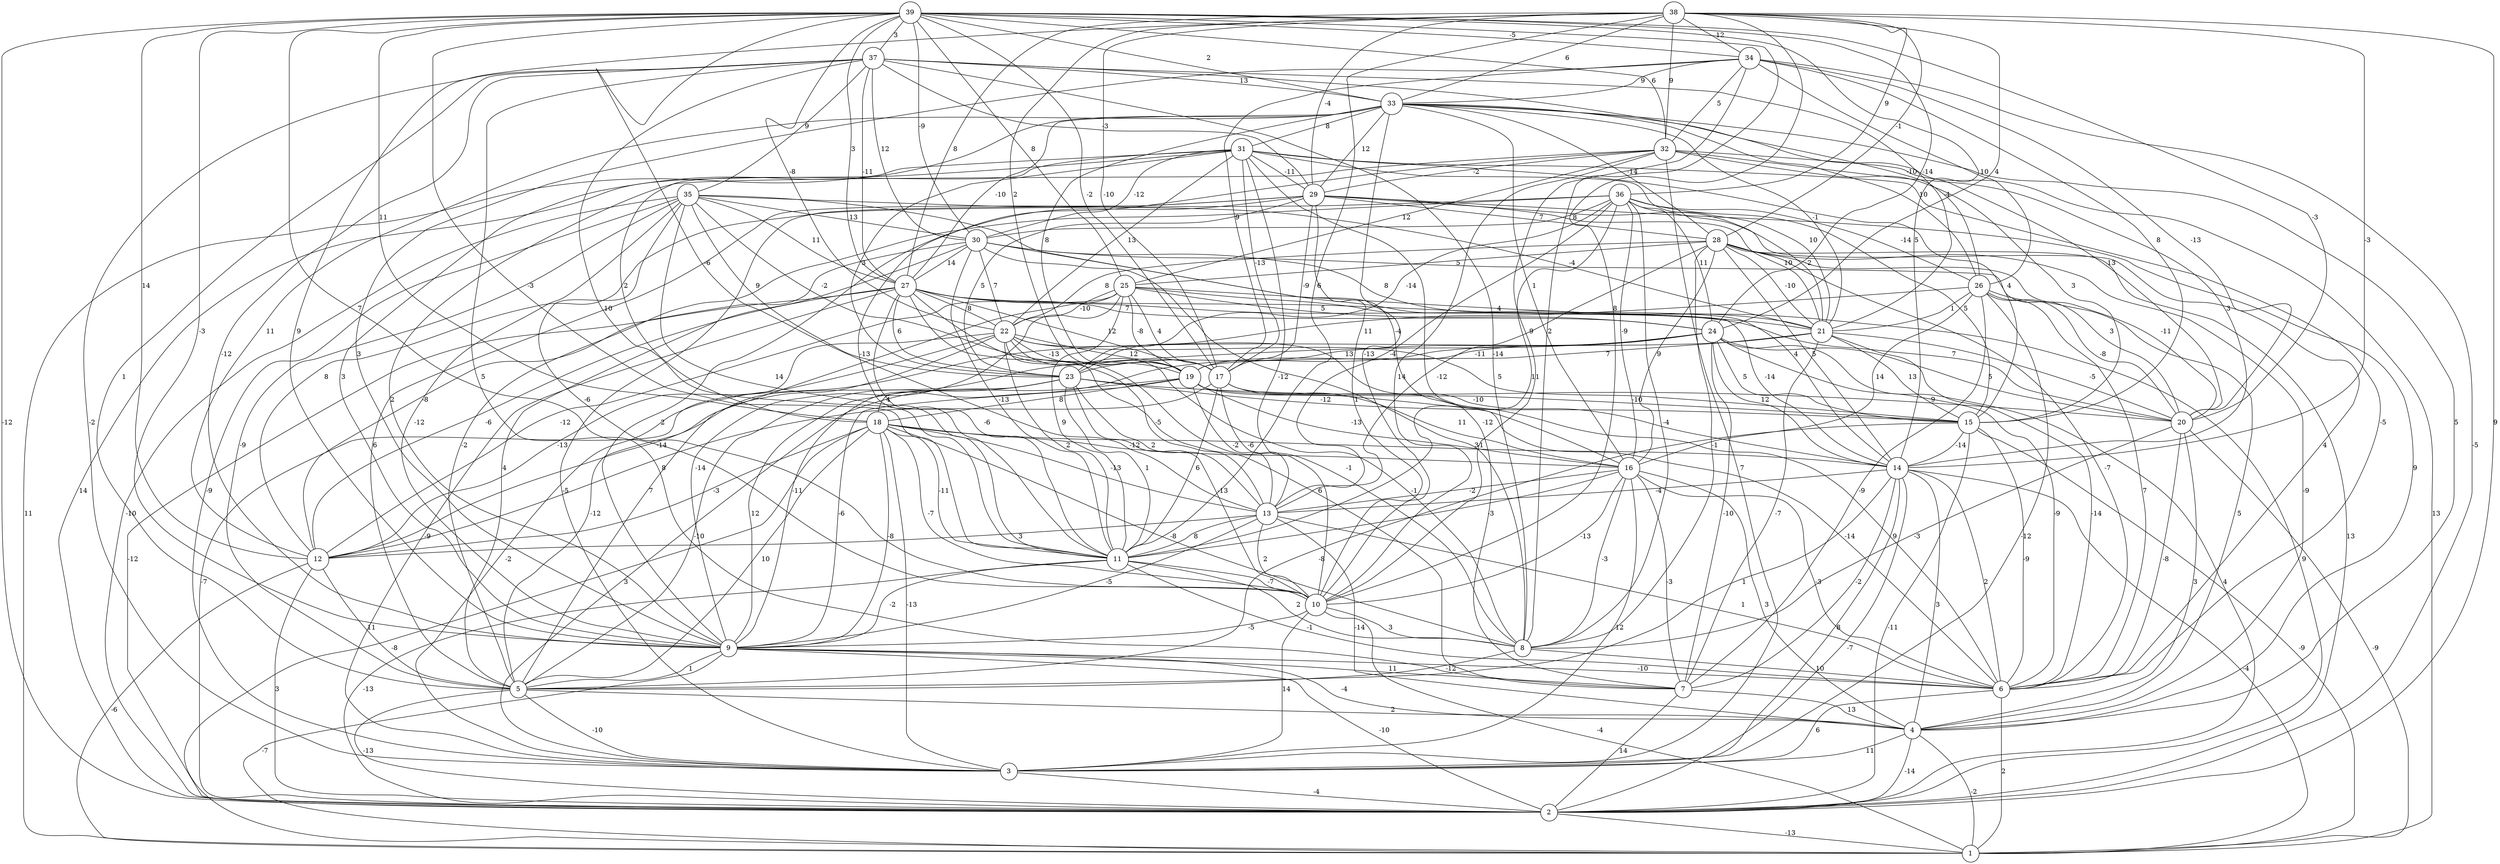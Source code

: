 graph { 
	 fontname="Helvetica,Arial,sans-serif" 
	 node [shape = circle]; 
	 39 -- 2 [label = "-12"];
	 39 -- 8 [label = "2"];
	 39 -- 9 [label = "-3"];
	 39 -- 10 [label = "7"];
	 39 -- 11 [label = "-3"];
	 39 -- 12 [label = "14"];
	 39 -- 13 [label = "-6"];
	 39 -- 14 [label = "5"];
	 39 -- 17 [label = "-2"];
	 39 -- 18 [label = "11"];
	 39 -- 20 [label = "-3"];
	 39 -- 22 [label = "-8"];
	 39 -- 24 [label = "-14"];
	 39 -- 25 [label = "8"];
	 39 -- 27 [label = "3"];
	 39 -- 30 [label = "-9"];
	 39 -- 32 [label = "6"];
	 39 -- 33 [label = "2"];
	 39 -- 34 [label = "-5"];
	 39 -- 37 [label = "3"];
	 38 -- 2 [label = "9"];
	 38 -- 9 [label = "9"];
	 38 -- 10 [label = "8"];
	 38 -- 11 [label = "6"];
	 38 -- 14 [label = "-3"];
	 38 -- 17 [label = "-10"];
	 38 -- 19 [label = "2"];
	 38 -- 24 [label = "4"];
	 38 -- 27 [label = "8"];
	 38 -- 28 [label = "-1"];
	 38 -- 29 [label = "-4"];
	 38 -- 32 [label = "9"];
	 38 -- 33 [label = "6"];
	 38 -- 34 [label = "12"];
	 38 -- 36 [label = "9"];
	 37 -- 3 [label = "-2"];
	 37 -- 5 [label = "1"];
	 37 -- 7 [label = "5"];
	 37 -- 8 [label = "-14"];
	 37 -- 9 [label = "-12"];
	 37 -- 11 [label = "10"];
	 37 -- 21 [label = "-4"];
	 37 -- 26 [label = "-10"];
	 37 -- 27 [label = "-11"];
	 37 -- 29 [label = "-3"];
	 37 -- 30 [label = "12"];
	 37 -- 33 [label = "13"];
	 37 -- 35 [label = "9"];
	 36 -- 5 [label = "-2"];
	 36 -- 8 [label = "-4"];
	 36 -- 11 [label = "11"];
	 36 -- 12 [label = "8"];
	 36 -- 13 [label = "-4"];
	 36 -- 15 [label = "5"];
	 36 -- 16 [label = "-9"];
	 36 -- 21 [label = "-2"];
	 36 -- 23 [label = "-14"];
	 36 -- 24 [label = "11"];
	 36 -- 26 [label = "-14"];
	 36 -- 30 [label = "8"];
	 35 -- 2 [label = "-10"];
	 35 -- 3 [label = "-9"];
	 35 -- 5 [label = "-9"];
	 35 -- 9 [label = "-12"];
	 35 -- 10 [label = "-6"];
	 35 -- 11 [label = "14"];
	 35 -- 16 [label = "-4"];
	 35 -- 19 [label = "-2"];
	 35 -- 21 [label = "-4"];
	 35 -- 23 [label = "9"];
	 35 -- 27 [label = "11"];
	 35 -- 30 [label = "13"];
	 34 -- 2 [label = "-5"];
	 34 -- 9 [label = "3"];
	 34 -- 10 [label = "9"];
	 34 -- 15 [label = "8"];
	 34 -- 17 [label = "9"];
	 34 -- 20 [label = "-13"];
	 34 -- 26 [label = "10"];
	 34 -- 32 [label = "5"];
	 34 -- 33 [label = "9"];
	 33 -- 4 [label = "5"];
	 33 -- 9 [label = "3"];
	 33 -- 10 [label = "-13"];
	 33 -- 12 [label = "11"];
	 33 -- 16 [label = "1"];
	 33 -- 19 [label = "8"];
	 33 -- 20 [label = "13"];
	 33 -- 21 [label = "-1"];
	 33 -- 26 [label = "10"];
	 33 -- 27 [label = "-10"];
	 33 -- 28 [label = "-14"];
	 33 -- 29 [label = "12"];
	 33 -- 31 [label = "8"];
	 32 -- 1 [label = "13"];
	 32 -- 3 [label = "7"];
	 32 -- 9 [label = "2"];
	 32 -- 10 [label = "14"];
	 32 -- 11 [label = "-13"];
	 32 -- 14 [label = "3"];
	 32 -- 15 [label = "3"];
	 32 -- 25 [label = "12"];
	 32 -- 29 [label = "-2"];
	 31 -- 1 [label = "11"];
	 31 -- 2 [label = "14"];
	 31 -- 6 [label = "-5"];
	 31 -- 7 [label = "-12"];
	 31 -- 10 [label = "-12"];
	 31 -- 15 [label = "4"];
	 31 -- 17 [label = "-13"];
	 31 -- 18 [label = "2"];
	 31 -- 21 [label = "10"];
	 31 -- 22 [label = "13"];
	 31 -- 23 [label = "3"];
	 31 -- 29 [label = "-11"];
	 31 -- 30 [label = "-12"];
	 30 -- 5 [label = "4"];
	 30 -- 8 [label = "-1"];
	 30 -- 11 [label = "-13"];
	 30 -- 12 [label = "-8"];
	 30 -- 14 [label = "4"];
	 30 -- 20 [label = "3"];
	 30 -- 21 [label = "8"];
	 30 -- 22 [label = "7"];
	 30 -- 27 [label = "14"];
	 29 -- 3 [label = "-5"];
	 29 -- 4 [label = "9"];
	 29 -- 5 [label = "6"];
	 29 -- 6 [label = "4"];
	 29 -- 9 [label = "2"];
	 29 -- 10 [label = "1"];
	 29 -- 17 [label = "-9"];
	 29 -- 21 [label = "10"];
	 29 -- 23 [label = "5"];
	 29 -- 28 [label = "7"];
	 28 -- 2 [label = "13"];
	 28 -- 4 [label = "-9"];
	 28 -- 6 [label = "-7"];
	 28 -- 8 [label = "-1"];
	 28 -- 13 [label = "-12"];
	 28 -- 14 [label = "5"];
	 28 -- 16 [label = "9"];
	 28 -- 20 [label = "-11"];
	 28 -- 21 [label = "-10"];
	 28 -- 22 [label = "8"];
	 28 -- 25 [label = "5"];
	 27 -- 2 [label = "-12"];
	 27 -- 3 [label = "-9"];
	 27 -- 7 [label = "6"];
	 27 -- 8 [label = "-1"];
	 27 -- 11 [label = "-6"];
	 27 -- 12 [label = "-6"];
	 27 -- 17 [label = "12"];
	 27 -- 20 [label = "7"];
	 27 -- 21 [label = "4"];
	 27 -- 22 [label = "8"];
	 27 -- 23 [label = "6"];
	 27 -- 24 [label = "7"];
	 26 -- 3 [label = "-12"];
	 26 -- 4 [label = "5"];
	 26 -- 6 [label = "7"];
	 26 -- 7 [label = "-9"];
	 26 -- 16 [label = "14"];
	 26 -- 20 [label = "-8"];
	 26 -- 21 [label = "1"];
	 26 -- 23 [label = "11"];
	 25 -- 2 [label = "9"];
	 25 -- 5 [label = "7"];
	 25 -- 9 [label = "-14"];
	 25 -- 11 [label = "9"];
	 25 -- 12 [label = "-12"];
	 25 -- 14 [label = "-14"];
	 25 -- 17 [label = "4"];
	 25 -- 19 [label = "-8"];
	 25 -- 22 [label = "-10"];
	 25 -- 24 [label = "5"];
	 24 -- 2 [label = "4"];
	 24 -- 6 [label = "-9"];
	 24 -- 7 [label = "-10"];
	 24 -- 9 [label = "-11"];
	 24 -- 12 [label = "-14"];
	 24 -- 14 [label = "12"];
	 24 -- 15 [label = "5"];
	 24 -- 19 [label = "-11"];
	 24 -- 20 [label = "5"];
	 24 -- 23 [label = "13"];
	 23 -- 5 [label = "-10"];
	 23 -- 9 [label = "12"];
	 23 -- 10 [label = "-13"];
	 23 -- 11 [label = "1"];
	 23 -- 13 [label = "2"];
	 23 -- 15 [label = "-12"];
	 23 -- 18 [label = "4"];
	 23 -- 20 [label = "9"];
	 22 -- 3 [label = "-2"];
	 22 -- 5 [label = "-12"];
	 22 -- 8 [label = "-1"];
	 22 -- 11 [label = "2"];
	 22 -- 12 [label = "-13"];
	 22 -- 13 [label = "-5"];
	 22 -- 14 [label = "-10"];
	 22 -- 15 [label = "5"];
	 22 -- 17 [label = "12"];
	 22 -- 19 [label = "-13"];
	 21 -- 2 [label = "-7"];
	 21 -- 6 [label = "-14"];
	 21 -- 7 [label = "-7"];
	 21 -- 15 [label = "13"];
	 21 -- 19 [label = "7"];
	 21 -- 20 [label = "-5"];
	 20 -- 1 [label = "-9"];
	 20 -- 4 [label = "3"];
	 20 -- 6 [label = "-8"];
	 20 -- 8 [label = "-3"];
	 19 -- 3 [label = "3"];
	 19 -- 6 [label = "-14"];
	 19 -- 9 [label = "-6"];
	 19 -- 13 [label = "-2"];
	 19 -- 15 [label = "-10"];
	 19 -- 16 [label = "-13"];
	 19 -- 18 [label = "8"];
	 18 -- 1 [label = "-8"];
	 18 -- 3 [label = "-13"];
	 18 -- 5 [label = "10"];
	 18 -- 8 [label = "-8"];
	 18 -- 9 [label = "-8"];
	 18 -- 10 [label = "-7"];
	 18 -- 11 [label = "-11"];
	 18 -- 12 [label = "-3"];
	 18 -- 13 [label = "-13"];
	 18 -- 14 [label = "3"];
	 18 -- 16 [label = "-12"];
	 17 -- 6 [label = "9"];
	 17 -- 11 [label = "6"];
	 17 -- 12 [label = "8"];
	 17 -- 13 [label = "-6"];
	 17 -- 16 [label = "11"];
	 16 -- 3 [label = "12"];
	 16 -- 4 [label = "3"];
	 16 -- 6 [label = "-3"];
	 16 -- 7 [label = "-3"];
	 16 -- 8 [label = "-3"];
	 16 -- 10 [label = "-13"];
	 16 -- 11 [label = "-3"];
	 16 -- 13 [label = "-2"];
	 15 -- 1 [label = "-9"];
	 15 -- 2 [label = "-11"];
	 15 -- 5 [label = "-8"];
	 15 -- 6 [label = "-9"];
	 15 -- 14 [label = "-14"];
	 14 -- 1 [label = "-4"];
	 14 -- 2 [label = "-7"];
	 14 -- 3 [label = "8"];
	 14 -- 4 [label = "3"];
	 14 -- 5 [label = "1"];
	 14 -- 6 [label = "2"];
	 14 -- 7 [label = "-2"];
	 14 -- 13 [label = "-4"];
	 13 -- 4 [label = "-14"];
	 13 -- 6 [label = "1"];
	 13 -- 9 [label = "-5"];
	 13 -- 10 [label = "2"];
	 13 -- 11 [label = "8"];
	 13 -- 12 [label = "3"];
	 12 -- 1 [label = "-6"];
	 12 -- 2 [label = "3"];
	 12 -- 5 [label = "11"];
	 11 -- 2 [label = "-13"];
	 11 -- 6 [label = "-1"];
	 11 -- 8 [label = "2"];
	 11 -- 9 [label = "-2"];
	 11 -- 10 [label = "-7"];
	 10 -- 1 [label = "-4"];
	 10 -- 3 [label = "14"];
	 10 -- 8 [label = "3"];
	 10 -- 9 [label = "-5"];
	 9 -- 1 [label = "-7"];
	 9 -- 2 [label = "-10"];
	 9 -- 4 [label = "-4"];
	 9 -- 5 [label = "1"];
	 9 -- 6 [label = "-10"];
	 9 -- 7 [label = "11"];
	 8 -- 5 [label = "-12"];
	 8 -- 6 [label = "10"];
	 7 -- 2 [label = "14"];
	 7 -- 4 [label = "13"];
	 6 -- 1 [label = "2"];
	 6 -- 3 [label = "6"];
	 5 -- 2 [label = "-13"];
	 5 -- 3 [label = "-10"];
	 5 -- 4 [label = "2"];
	 4 -- 1 [label = "-2"];
	 4 -- 2 [label = "-14"];
	 4 -- 3 [label = "11"];
	 3 -- 2 [label = "-4"];
	 2 -- 1 [label = "-13"];
	 1;
	 2;
	 3;
	 4;
	 5;
	 6;
	 7;
	 8;
	 9;
	 10;
	 11;
	 12;
	 13;
	 14;
	 15;
	 16;
	 17;
	 18;
	 19;
	 20;
	 21;
	 22;
	 23;
	 24;
	 25;
	 26;
	 27;
	 28;
	 29;
	 30;
	 31;
	 32;
	 33;
	 34;
	 35;
	 36;
	 37;
	 38;
	 39;
}
